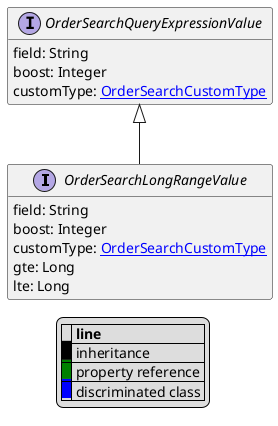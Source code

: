 @startuml

hide empty fields
hide empty methods
legend
|= |= line |
|<back:black>   </back>| inheritance |
|<back:green>   </back>| property reference |
|<back:blue>   </back>| discriminated class |
endlegend
interface OrderSearchLongRangeValue [[OrderSearchLongRangeValue.svg]] extends OrderSearchQueryExpressionValue {
    field: String
    boost: Integer
    customType: [[OrderSearchCustomType.svg OrderSearchCustomType]]
    gte: Long
    lte: Long
}
interface OrderSearchQueryExpressionValue [[OrderSearchQueryExpressionValue.svg]]  {
    field: String
    boost: Integer
    customType: [[OrderSearchCustomType.svg OrderSearchCustomType]]
}





@enduml
